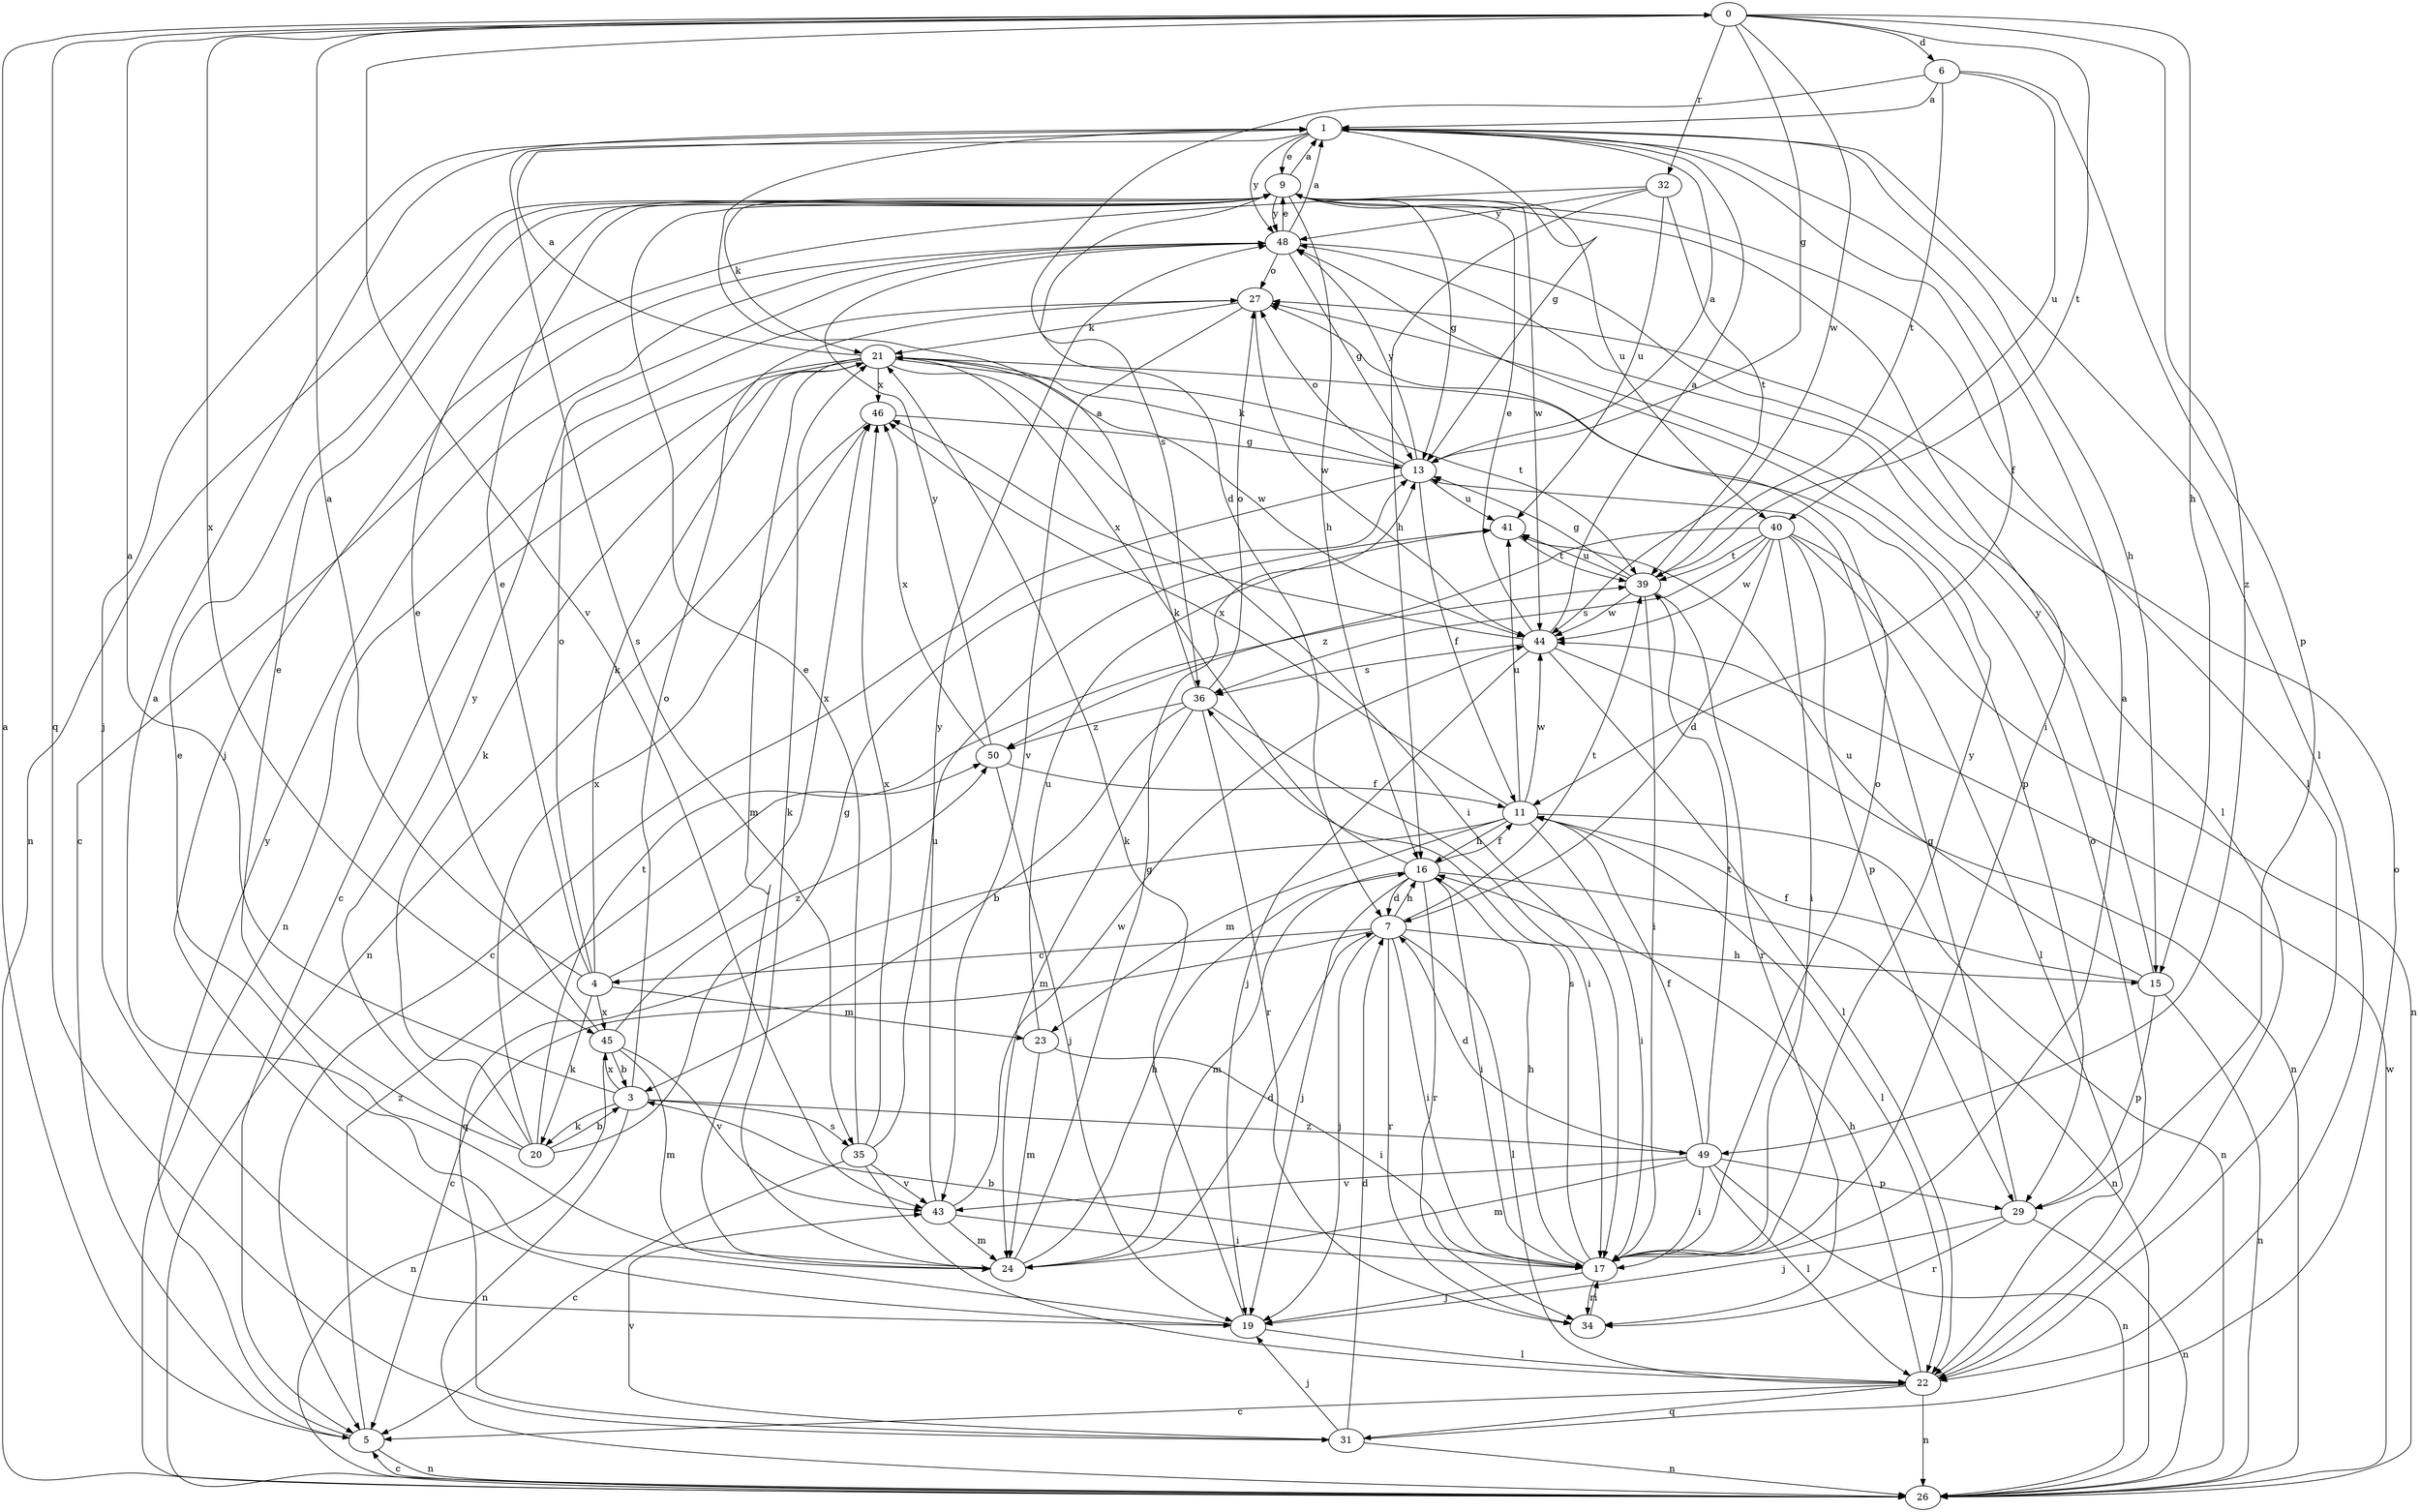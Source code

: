 strict digraph  {
0;
1;
3;
4;
5;
6;
7;
9;
11;
13;
15;
16;
17;
19;
20;
21;
22;
23;
24;
26;
27;
29;
31;
32;
34;
35;
36;
39;
40;
41;
43;
44;
45;
46;
48;
49;
50;
0 -> 6  [label=d];
0 -> 13  [label=g];
0 -> 15  [label=h];
0 -> 31  [label=q];
0 -> 32  [label=r];
0 -> 39  [label=t];
0 -> 43  [label=v];
0 -> 44  [label=w];
0 -> 45  [label=x];
0 -> 49  [label=z];
1 -> 9  [label=e];
1 -> 11  [label=f];
1 -> 13  [label=g];
1 -> 15  [label=h];
1 -> 19  [label=j];
1 -> 22  [label=l];
1 -> 35  [label=s];
1 -> 48  [label=y];
3 -> 0  [label=a];
3 -> 20  [label=k];
3 -> 26  [label=n];
3 -> 27  [label=o];
3 -> 35  [label=s];
3 -> 45  [label=x];
3 -> 49  [label=z];
4 -> 0  [label=a];
4 -> 9  [label=e];
4 -> 20  [label=k];
4 -> 21  [label=k];
4 -> 23  [label=m];
4 -> 27  [label=o];
4 -> 45  [label=x];
4 -> 46  [label=x];
5 -> 0  [label=a];
5 -> 26  [label=n];
5 -> 48  [label=y];
5 -> 50  [label=z];
6 -> 1  [label=a];
6 -> 7  [label=d];
6 -> 29  [label=p];
6 -> 39  [label=t];
6 -> 40  [label=u];
7 -> 4  [label=c];
7 -> 5  [label=c];
7 -> 15  [label=h];
7 -> 16  [label=h];
7 -> 17  [label=i];
7 -> 19  [label=j];
7 -> 22  [label=l];
7 -> 34  [label=r];
7 -> 39  [label=t];
9 -> 1  [label=a];
9 -> 13  [label=g];
9 -> 16  [label=h];
9 -> 17  [label=i];
9 -> 21  [label=k];
9 -> 22  [label=l];
9 -> 26  [label=n];
9 -> 36  [label=s];
9 -> 40  [label=u];
9 -> 44  [label=w];
9 -> 48  [label=y];
11 -> 16  [label=h];
11 -> 17  [label=i];
11 -> 22  [label=l];
11 -> 23  [label=m];
11 -> 26  [label=n];
11 -> 31  [label=q];
11 -> 41  [label=u];
11 -> 44  [label=w];
11 -> 46  [label=x];
13 -> 1  [label=a];
13 -> 5  [label=c];
13 -> 11  [label=f];
13 -> 21  [label=k];
13 -> 27  [label=o];
13 -> 41  [label=u];
13 -> 48  [label=y];
15 -> 11  [label=f];
15 -> 26  [label=n];
15 -> 29  [label=p];
15 -> 41  [label=u];
15 -> 48  [label=y];
16 -> 7  [label=d];
16 -> 11  [label=f];
16 -> 17  [label=i];
16 -> 19  [label=j];
16 -> 21  [label=k];
16 -> 24  [label=m];
16 -> 26  [label=n];
16 -> 34  [label=r];
17 -> 1  [label=a];
17 -> 3  [label=b];
17 -> 16  [label=h];
17 -> 19  [label=j];
17 -> 27  [label=o];
17 -> 34  [label=r];
17 -> 36  [label=s];
17 -> 48  [label=y];
19 -> 9  [label=e];
19 -> 21  [label=k];
19 -> 22  [label=l];
20 -> 3  [label=b];
20 -> 9  [label=e];
20 -> 13  [label=g];
20 -> 21  [label=k];
20 -> 39  [label=t];
20 -> 46  [label=x];
20 -> 48  [label=y];
21 -> 1  [label=a];
21 -> 5  [label=c];
21 -> 17  [label=i];
21 -> 24  [label=m];
21 -> 26  [label=n];
21 -> 29  [label=p];
21 -> 39  [label=t];
21 -> 44  [label=w];
21 -> 46  [label=x];
22 -> 5  [label=c];
22 -> 16  [label=h];
22 -> 26  [label=n];
22 -> 27  [label=o];
22 -> 31  [label=q];
23 -> 17  [label=i];
23 -> 24  [label=m];
23 -> 41  [label=u];
24 -> 1  [label=a];
24 -> 7  [label=d];
24 -> 13  [label=g];
24 -> 16  [label=h];
24 -> 21  [label=k];
26 -> 5  [label=c];
26 -> 44  [label=w];
27 -> 21  [label=k];
27 -> 43  [label=v];
27 -> 44  [label=w];
29 -> 13  [label=g];
29 -> 19  [label=j];
29 -> 26  [label=n];
29 -> 34  [label=r];
31 -> 7  [label=d];
31 -> 19  [label=j];
31 -> 26  [label=n];
31 -> 27  [label=o];
31 -> 43  [label=v];
32 -> 16  [label=h];
32 -> 19  [label=j];
32 -> 39  [label=t];
32 -> 41  [label=u];
32 -> 48  [label=y];
34 -> 17  [label=i];
35 -> 5  [label=c];
35 -> 9  [label=e];
35 -> 22  [label=l];
35 -> 41  [label=u];
35 -> 43  [label=v];
35 -> 46  [label=x];
36 -> 1  [label=a];
36 -> 3  [label=b];
36 -> 17  [label=i];
36 -> 24  [label=m];
36 -> 27  [label=o];
36 -> 34  [label=r];
36 -> 50  [label=z];
39 -> 13  [label=g];
39 -> 17  [label=i];
39 -> 34  [label=r];
39 -> 41  [label=u];
39 -> 44  [label=w];
40 -> 7  [label=d];
40 -> 17  [label=i];
40 -> 22  [label=l];
40 -> 26  [label=n];
40 -> 29  [label=p];
40 -> 36  [label=s];
40 -> 39  [label=t];
40 -> 44  [label=w];
40 -> 50  [label=z];
41 -> 39  [label=t];
43 -> 17  [label=i];
43 -> 24  [label=m];
43 -> 44  [label=w];
43 -> 48  [label=y];
44 -> 1  [label=a];
44 -> 9  [label=e];
44 -> 19  [label=j];
44 -> 22  [label=l];
44 -> 26  [label=n];
44 -> 36  [label=s];
44 -> 46  [label=x];
45 -> 3  [label=b];
45 -> 9  [label=e];
45 -> 24  [label=m];
45 -> 26  [label=n];
45 -> 43  [label=v];
45 -> 50  [label=z];
46 -> 13  [label=g];
46 -> 26  [label=n];
48 -> 1  [label=a];
48 -> 5  [label=c];
48 -> 9  [label=e];
48 -> 13  [label=g];
48 -> 22  [label=l];
48 -> 27  [label=o];
49 -> 7  [label=d];
49 -> 11  [label=f];
49 -> 17  [label=i];
49 -> 22  [label=l];
49 -> 24  [label=m];
49 -> 26  [label=n];
49 -> 29  [label=p];
49 -> 39  [label=t];
49 -> 43  [label=v];
50 -> 11  [label=f];
50 -> 19  [label=j];
50 -> 46  [label=x];
50 -> 48  [label=y];
}
